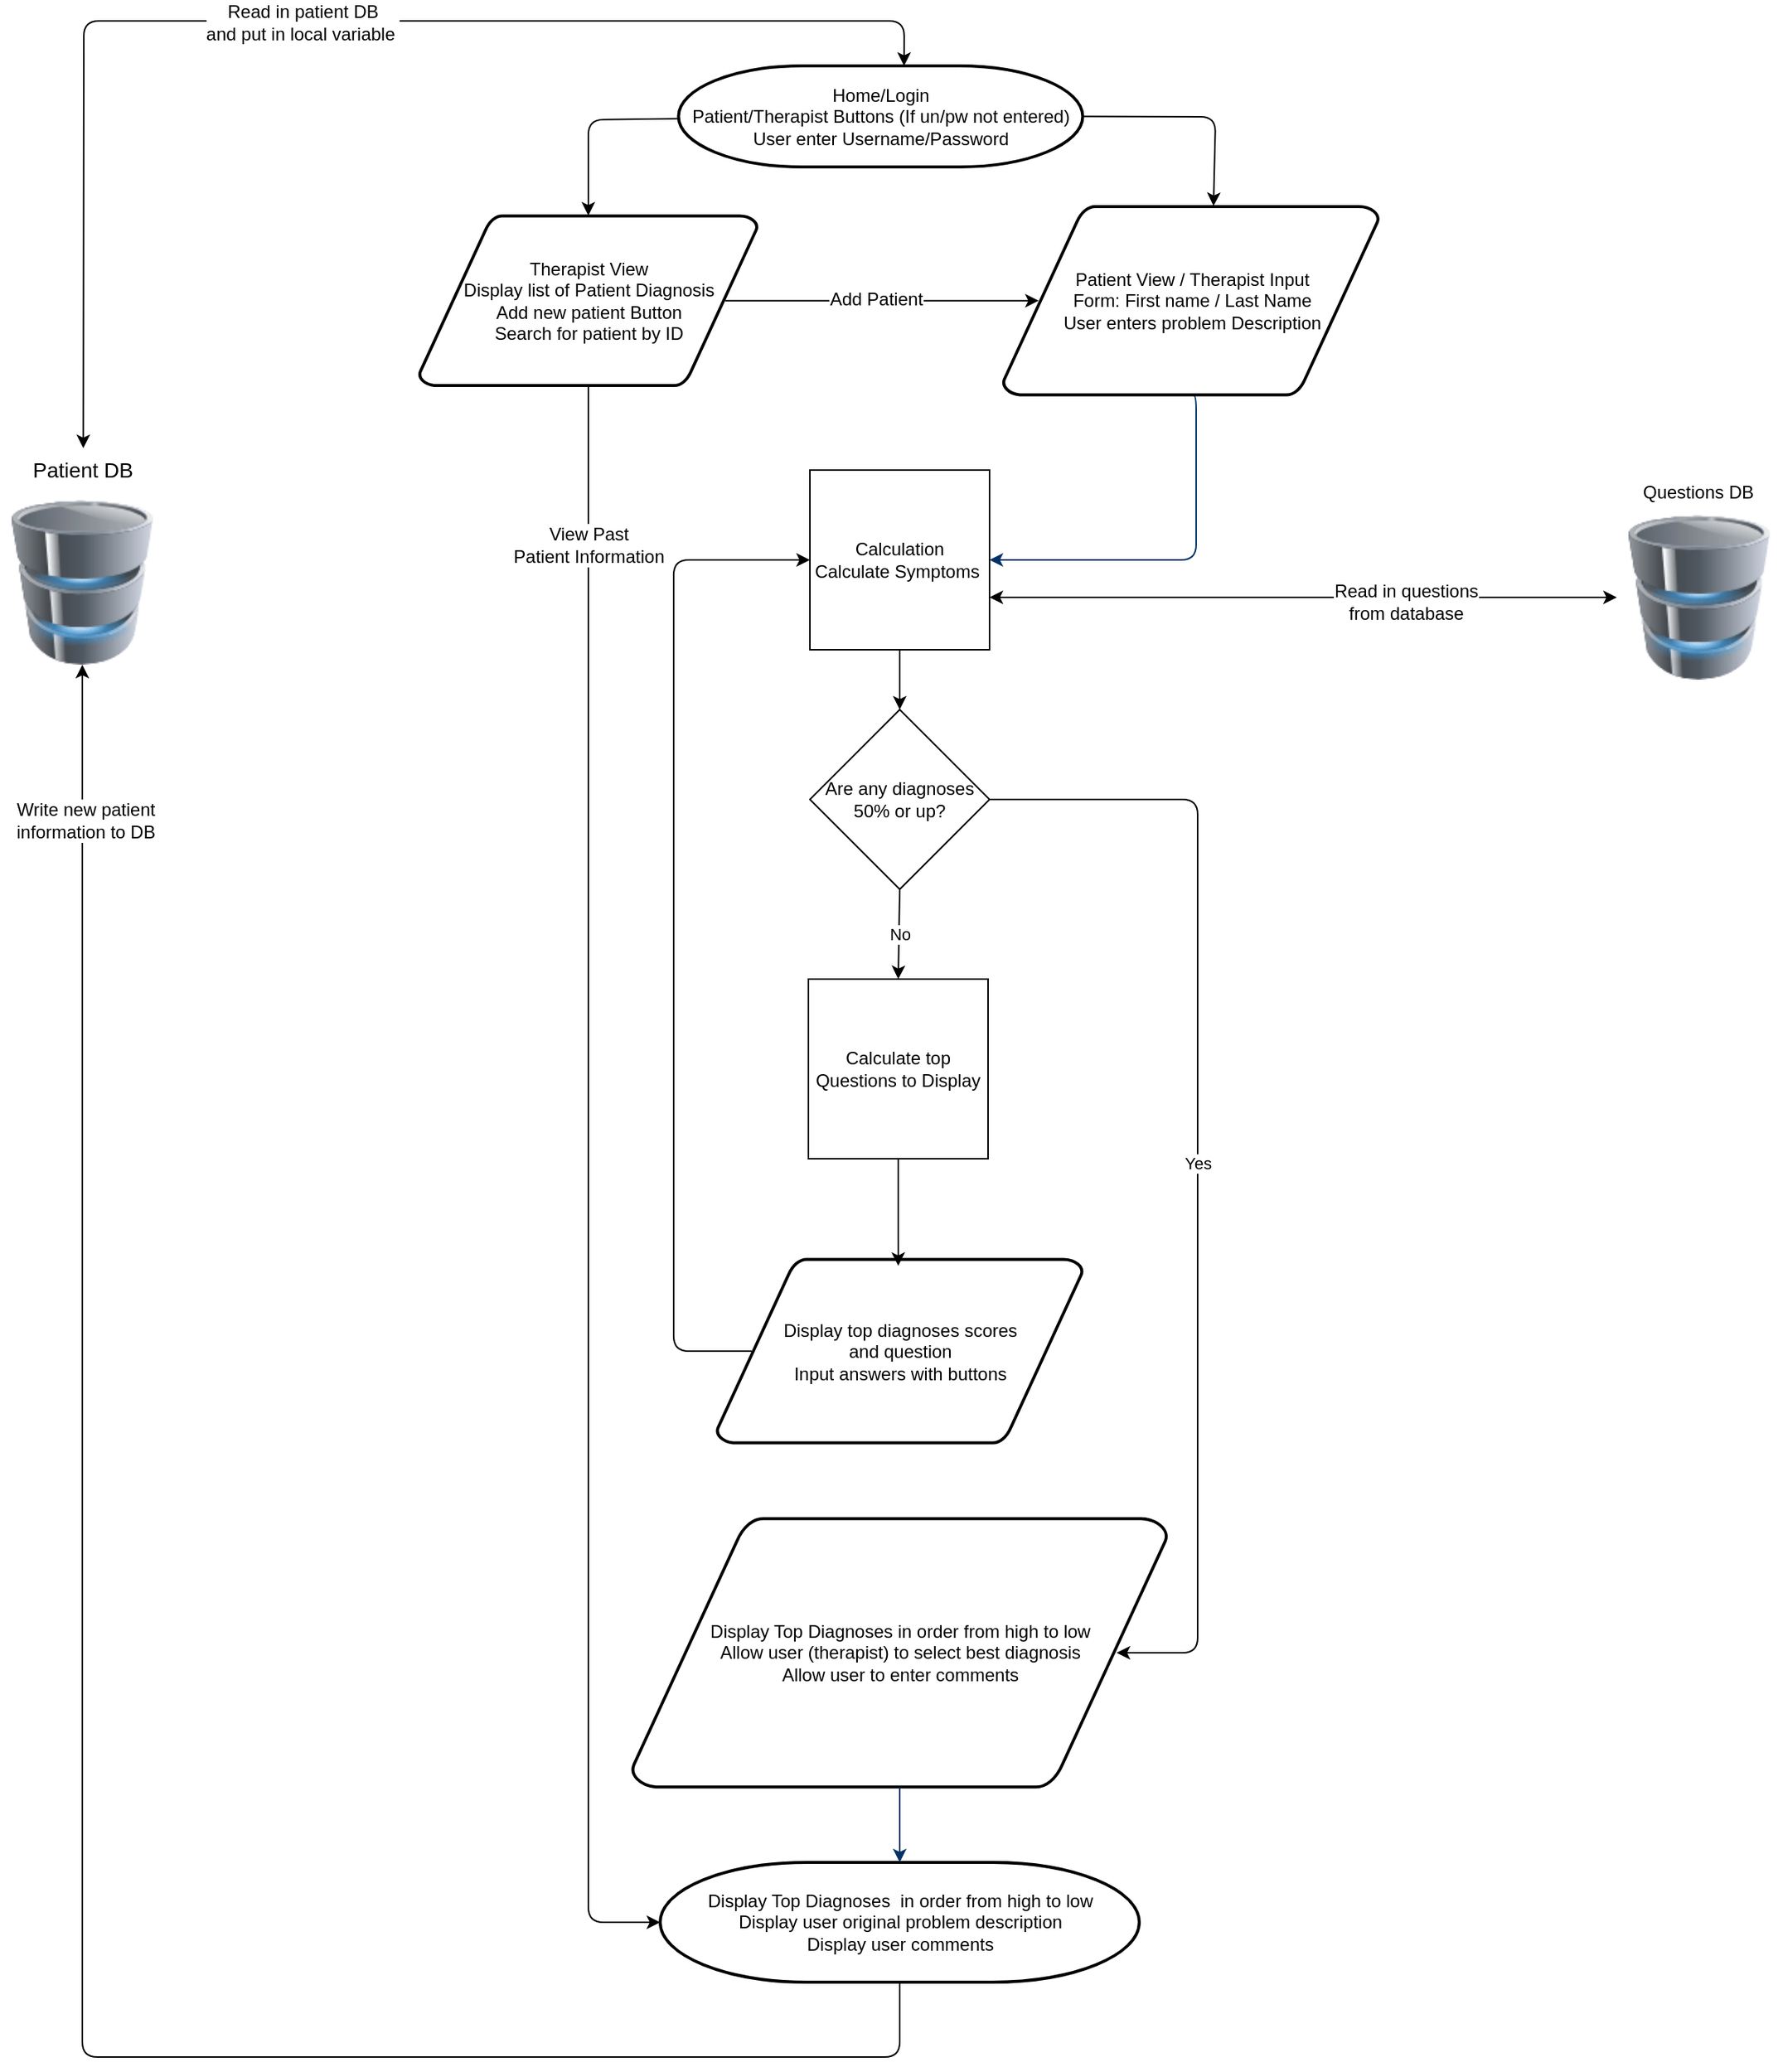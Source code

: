 <mxfile version="12.7.9" type="google"><diagram id="6a731a19-8d31-9384-78a2-239565b7b9f0" name="Page-1"><mxGraphModel dx="2616" dy="1630" grid="1" gridSize="10" guides="1" tooltips="1" connect="1" arrows="1" fold="1" page="1" pageScale="1" pageWidth="1169" pageHeight="827" background="#ffffff" math="0" shadow="0"><root><mxCell id="0"/><mxCell id="1" parent="0"/><mxCell id="2" value="Home/Login&lt;br&gt;Patient/Therapist Buttons (If un/pw not entered)&lt;br&gt;User enter Username/Password" style="shape=mxgraph.flowchart.terminator;strokeWidth=2;gradientColor=none;gradientDirection=north;fontStyle=0;html=1;" parent="1" vertex="1"><mxGeometry x="173.23" y="30" width="270" height="67.5" as="geometry"/></mxCell><mxCell id="3" value="Therapist View&lt;br&gt;Display list of Patient Diagnosis&lt;br&gt;Add new patient Button&lt;br&gt;Search for patient by ID" style="shape=mxgraph.flowchart.data;strokeWidth=2;gradientColor=none;gradientDirection=north;fontStyle=0;html=1;" parent="1" vertex="1"><mxGeometry y="130" width="226" height="113.71" as="geometry"/></mxCell><mxCell id="7" style="fontStyle=1;strokeColor=#000000;strokeWidth=1;html=1;" parent="1" source="2" target="3" edge="1"><mxGeometry relative="1" as="geometry"><Array as="points"><mxPoint x="113" y="66"/></Array></mxGeometry></mxCell><mxCell id="10" value="" style="edgeStyle=elbowEdgeStyle;elbow=horizontal;exitX=0.5;exitY=1;exitPerimeter=0;fontStyle=1;strokeColor=#003366;strokeWidth=1;html=1;exitDx=0;exitDy=0;entryX=1;entryY=0.5;entryDx=0;entryDy=0;" parent="1" source="8WCzesPm0eHFOF-u3wZ7-55" target="8WCzesPm0eHFOF-u3wZ7-61" edge="1"><mxGeometry x="381" y="28.5" width="100" height="100" as="geometry"><mxPoint x="750" y="447" as="sourcePoint"/><mxPoint x="390" y="305" as="targetPoint"/><Array as="points"><mxPoint x="519" y="268"/></Array></mxGeometry></mxCell><mxCell id="38" value="Display Top Diagnoses in order from high to low&lt;br&gt;Allow user (therapist) to select best diagnosis&lt;br&gt;Allow user to enter comments" style="shape=mxgraph.flowchart.data;strokeWidth=2;gradientColor=none;gradientDirection=north;fontStyle=0;html=1;" parent="1" vertex="1"><mxGeometry x="142.11" y="1000" width="357.76" height="180" as="geometry"/></mxCell><mxCell id="40" value="Display Top Diagnoses&amp;nbsp;&amp;nbsp;in order from high to low&lt;br&gt;Display user original problem description&lt;br&gt;Display user comments" style="shape=mxgraph.flowchart.terminator;strokeWidth=2;gradientColor=none;gradientDirection=north;fontStyle=0;html=1;" parent="1" vertex="1"><mxGeometry x="161" y="1230" width="320" height="80" as="geometry"/></mxCell><mxCell id="43" value="" style="edgeStyle=elbowEdgeStyle;elbow=vertical;exitX=0.5;exitY=1;exitPerimeter=0;entryX=0.5;entryY=0;entryPerimeter=0;fontStyle=1;strokeColor=#003366;strokeWidth=1;html=1;" parent="1" source="38" target="40" edge="1"><mxGeometry x="-20" y="-680" width="100" height="100" as="geometry"><mxPoint x="-20" y="-580" as="sourcePoint"/><mxPoint x="80" y="-680" as="targetPoint"/></mxGeometry></mxCell><mxCell id="8WCzesPm0eHFOF-u3wZ7-55" value="Patient View / Therapist Input&lt;br&gt;Form: First name / Last Name&lt;br&gt;User enters problem Description" style="shape=mxgraph.flowchart.data;strokeWidth=2;gradientColor=none;gradientDirection=north;fontStyle=0;html=1;" parent="1" vertex="1"><mxGeometry x="390" y="123.71" width="251.01" height="126.29" as="geometry"/></mxCell><mxCell id="8WCzesPm0eHFOF-u3wZ7-59" value="" style="endArrow=classic;html=1;exitX=0.905;exitY=0.5;exitDx=0;exitDy=0;exitPerimeter=0;entryX=0.095;entryY=0.5;entryDx=0;entryDy=0;entryPerimeter=0;" parent="1" source="3" target="8WCzesPm0eHFOF-u3wZ7-55" edge="1"><mxGeometry width="50" height="50" relative="1" as="geometry"><mxPoint x="230" y="210" as="sourcePoint"/><mxPoint x="280" y="160" as="targetPoint"/></mxGeometry></mxCell><mxCell id="8WCzesPm0eHFOF-u3wZ7-60" value="Add Patient" style="text;html=1;align=center;verticalAlign=middle;resizable=0;points=[];labelBackgroundColor=#ffffff;" parent="8WCzesPm0eHFOF-u3wZ7-59" vertex="1" connectable="0"><mxGeometry x="-0.508" y="1" relative="1" as="geometry"><mxPoint x="49.12" y="-0.39" as="offset"/></mxGeometry></mxCell><mxCell id="8WCzesPm0eHFOF-u3wZ7-61" value="Calculation&lt;br&gt;Calculate Symptoms&amp;nbsp;" style="whiteSpace=wrap;html=1;aspect=fixed;" parent="1" vertex="1"><mxGeometry x="261" y="300" width="120" height="120" as="geometry"/></mxCell><mxCell id="8WCzesPm0eHFOF-u3wZ7-65" value="Display top diagnoses scores&lt;br&gt;and question&lt;br&gt;Input answers with buttons" style="shape=mxgraph.flowchart.data;strokeWidth=2;gradientColor=none;gradientDirection=north;fontStyle=0;html=1;" parent="1" vertex="1"><mxGeometry x="198.77" y="827" width="244.46" height="123" as="geometry"/></mxCell><mxCell id="8WCzesPm0eHFOF-u3wZ7-66" value="Are any diagnoses 50% or up?" style="rhombus;whiteSpace=wrap;html=1;" parent="1" vertex="1"><mxGeometry x="261" y="460" width="120" height="120" as="geometry"/></mxCell><mxCell id="8WCzesPm0eHFOF-u3wZ7-67" value="" style="endArrow=classic;html=1;entryX=0.5;entryY=0;entryDx=0;entryDy=0;exitX=0.5;exitY=1;exitDx=0;exitDy=0;" parent="1" source="8WCzesPm0eHFOF-u3wZ7-61" target="8WCzesPm0eHFOF-u3wZ7-66" edge="1"><mxGeometry width="50" height="50" relative="1" as="geometry"><mxPoint x="170" y="410" as="sourcePoint"/><mxPoint x="220" y="360" as="targetPoint"/></mxGeometry></mxCell><mxCell id="8WCzesPm0eHFOF-u3wZ7-68" value="Calculate top Questions to Display" style="whiteSpace=wrap;html=1;aspect=fixed;" parent="1" vertex="1"><mxGeometry x="260" y="640" width="120" height="120" as="geometry"/></mxCell><mxCell id="8WCzesPm0eHFOF-u3wZ7-70" value="No" style="endArrow=classic;html=1;exitX=0.5;exitY=1;exitDx=0;exitDy=0;entryX=0.5;entryY=0;entryDx=0;entryDy=0;" parent="1" target="8WCzesPm0eHFOF-u3wZ7-68" edge="1"><mxGeometry width="50" height="50" relative="1" as="geometry"><mxPoint x="321.005" y="580" as="sourcePoint"/><mxPoint x="321" y="634" as="targetPoint"/></mxGeometry></mxCell><mxCell id="8WCzesPm0eHFOF-u3wZ7-72" value="" style="endArrow=classic;html=1;entryX=0.496;entryY=0.037;entryDx=0;entryDy=0;entryPerimeter=0;" parent="1" source="8WCzesPm0eHFOF-u3wZ7-68" target="8WCzesPm0eHFOF-u3wZ7-65" edge="1"><mxGeometry width="50" height="50" relative="1" as="geometry"><mxPoint x="319.335" y="760" as="sourcePoint"/><mxPoint x="319.34" y="813.71" as="targetPoint"/></mxGeometry></mxCell><mxCell id="8WCzesPm0eHFOF-u3wZ7-73" value="Yes" style="endArrow=classic;html=1;exitX=1;exitY=0.5;exitDx=0;exitDy=0;entryX=0.905;entryY=0.5;entryDx=0;entryDy=0;entryPerimeter=0;" parent="1" source="8WCzesPm0eHFOF-u3wZ7-66" target="38" edge="1"><mxGeometry width="50" height="50" relative="1" as="geometry"><mxPoint x="405.175" y="520" as="sourcePoint"/><mxPoint x="530" y="1150" as="targetPoint"/><Array as="points"><mxPoint x="520" y="520"/><mxPoint x="520" y="1090"/></Array></mxGeometry></mxCell><mxCell id="8WCzesPm0eHFOF-u3wZ7-79" value="" style="edgeStyle=elbowEdgeStyle;elbow=horizontal;exitX=0.5;exitY=1;exitPerimeter=0;fontStyle=1;strokeColor=#000000;strokeWidth=1;html=1;exitDx=0;exitDy=0;entryX=0;entryY=0.5;entryDx=0;entryDy=0;entryPerimeter=0;" parent="1" source="3" target="40" edge="1"><mxGeometry x="-33.14" y="68.5" width="100" height="100" as="geometry"><mxPoint x="105.175" y="280" as="sourcePoint"/><mxPoint x="113" y="540" as="targetPoint"/><Array as="points"><mxPoint x="113" y="350"/><mxPoint x="120" y="370"/><mxPoint x="104.86" y="308"/></Array></mxGeometry></mxCell><mxCell id="8WCzesPm0eHFOF-u3wZ7-80" value="View Past &lt;br&gt;Patient Information" style="text;html=1;align=center;verticalAlign=middle;resizable=0;points=[];labelBackgroundColor=#ffffff;" parent="8WCzesPm0eHFOF-u3wZ7-79" vertex="1" connectable="0"><mxGeometry relative="1" as="geometry"><mxPoint y="-430.85" as="offset"/></mxGeometry></mxCell><mxCell id="8WCzesPm0eHFOF-u3wZ7-81" value="" style="edgeStyle=elbowEdgeStyle;elbow=horizontal;fontStyle=1;strokeColor=#000000;strokeWidth=1;html=1;entryX=0;entryY=0.5;entryDx=0;entryDy=0;exitX=0.095;exitY=0.5;exitDx=0;exitDy=0;exitPerimeter=0;" parent="1" source="8WCzesPm0eHFOF-u3wZ7-65" target="8WCzesPm0eHFOF-u3wZ7-61" edge="1"><mxGeometry x="-103.14" y="425.5" width="100" height="100" as="geometry"><mxPoint x="100" y="750" as="sourcePoint"/><mxPoint x="-110.0" y="750.145" as="targetPoint"/><Array as="points"><mxPoint x="170" y="680"/><mxPoint x="34.86" y="665"/></Array></mxGeometry></mxCell><mxCell id="CvWfwt3t_j4Tsrr4a-bF-43" value="" style="image;html=1;labelBackgroundColor=#ffffff;image=img/lib/clip_art/computers/Database_128x128.png" vertex="1" parent="1"><mxGeometry x="-280" y="320" width="110" height="110" as="geometry"/></mxCell><mxCell id="CvWfwt3t_j4Tsrr4a-bF-44" value="&lt;font style=&quot;font-size: 14px&quot;&gt;Patient DB&lt;/font&gt;" style="text;html=1;align=center;verticalAlign=middle;resizable=0;points=[];autosize=1;" vertex="1" parent="1"><mxGeometry x="-265" y="290" width="80" height="20" as="geometry"/></mxCell><mxCell id="CvWfwt3t_j4Tsrr4a-bF-50" value="" style="endArrow=classic;html=1;exitX=1;exitY=0.5;exitDx=0;exitDy=0;exitPerimeter=0;entryX=0.56;entryY=-0.001;entryDx=0;entryDy=0;entryPerimeter=0;" edge="1" parent="1" source="2" target="8WCzesPm0eHFOF-u3wZ7-55"><mxGeometry width="50" height="50" relative="1" as="geometry"><mxPoint x="470" y="90" as="sourcePoint"/><mxPoint x="520" y="40" as="targetPoint"/><Array as="points"><mxPoint x="532" y="64"/></Array></mxGeometry></mxCell><mxCell id="CvWfwt3t_j4Tsrr4a-bF-53" value="" style="endArrow=classic;html=1;exitX=0.5;exitY=1;exitDx=0;exitDy=0;exitPerimeter=0;entryX=0.5;entryY=1;entryDx=0;entryDy=0;" edge="1" parent="1" source="40" target="CvWfwt3t_j4Tsrr4a-bF-43"><mxGeometry width="50" height="50" relative="1" as="geometry"><mxPoint x="-90" y="1300" as="sourcePoint"/><mxPoint x="-210" y="520" as="targetPoint"/><Array as="points"><mxPoint x="321" y="1360"/><mxPoint x="-225" y="1360"/></Array></mxGeometry></mxCell><mxCell id="CvWfwt3t_j4Tsrr4a-bF-55" value="Write new patient &lt;br&gt;information to DB" style="text;html=1;align=center;verticalAlign=middle;resizable=0;points=[];labelBackgroundColor=#ffffff;" vertex="1" connectable="0" parent="CvWfwt3t_j4Tsrr4a-bF-53"><mxGeometry x="0.865" y="-2" relative="1" as="geometry"><mxPoint y="1" as="offset"/></mxGeometry></mxCell><mxCell id="CvWfwt3t_j4Tsrr4a-bF-56" value="" style="endArrow=classic;startArrow=classic;html=1;strokeColor=#000000;entryX=0;entryY=0.5;entryDx=0;entryDy=0;" edge="1" parent="1" target="CvWfwt3t_j4Tsrr4a-bF-57"><mxGeometry width="50" height="50" relative="1" as="geometry"><mxPoint x="381" y="385" as="sourcePoint"/><mxPoint x="790" y="390" as="targetPoint"/></mxGeometry></mxCell><mxCell id="CvWfwt3t_j4Tsrr4a-bF-59" value="Read in questions&lt;br&gt;from database" style="text;html=1;align=center;verticalAlign=middle;resizable=0;points=[];labelBackgroundColor=#ffffff;" vertex="1" connectable="0" parent="CvWfwt3t_j4Tsrr4a-bF-56"><mxGeometry x="0.327" y="-3" relative="1" as="geometry"><mxPoint as="offset"/></mxGeometry></mxCell><mxCell id="CvWfwt3t_j4Tsrr4a-bF-57" value="" style="image;html=1;labelBackgroundColor=#ffffff;image=img/lib/clip_art/computers/Database_128x128.png" vertex="1" parent="1"><mxGeometry x="800" y="330" width="110" height="110" as="geometry"/></mxCell><mxCell id="CvWfwt3t_j4Tsrr4a-bF-60" value="Questions DB" style="text;html=1;align=center;verticalAlign=middle;resizable=0;points=[];autosize=1;" vertex="1" parent="1"><mxGeometry x="809" y="305" width="90" height="20" as="geometry"/></mxCell><mxCell id="CvWfwt3t_j4Tsrr4a-bF-64" value="" style="endArrow=classic;startArrow=classic;html=1;strokeColor=#000000;exitX=0.508;exitY=-0.233;exitDx=0;exitDy=0;exitPerimeter=0;entryX=0.558;entryY=0;entryDx=0;entryDy=0;entryPerimeter=0;" edge="1" parent="1" source="CvWfwt3t_j4Tsrr4a-bF-44" target="2"><mxGeometry width="50" height="50" relative="1" as="geometry"><mxPoint x="-220" y="250" as="sourcePoint"/><mxPoint x="320" y="-60" as="targetPoint"/><Array as="points"><mxPoint x="-224"/><mxPoint x="324"/></Array></mxGeometry></mxCell><mxCell id="CvWfwt3t_j4Tsrr4a-bF-65" value="Read in patient DB &lt;br&gt;and put in local variable&amp;nbsp;" style="text;html=1;align=center;verticalAlign=middle;resizable=0;points=[];labelBackgroundColor=#ffffff;" vertex="1" connectable="0" parent="CvWfwt3t_j4Tsrr4a-bF-64"><mxGeometry x="-0.342" y="-146" relative="1" as="geometry"><mxPoint y="-1" as="offset"/></mxGeometry></mxCell></root></mxGraphModel></diagram></mxfile>